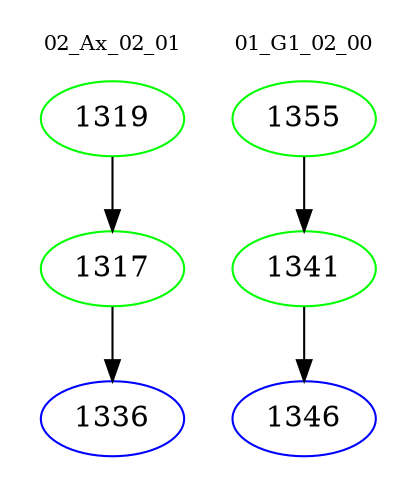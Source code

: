 digraph{
subgraph cluster_0 {
color = white
label = "02_Ax_02_01";
fontsize=10;
T0_1319 [label="1319", color="green"]
T0_1319 -> T0_1317 [color="black"]
T0_1317 [label="1317", color="green"]
T0_1317 -> T0_1336 [color="black"]
T0_1336 [label="1336", color="blue"]
}
subgraph cluster_1 {
color = white
label = "01_G1_02_00";
fontsize=10;
T1_1355 [label="1355", color="green"]
T1_1355 -> T1_1341 [color="black"]
T1_1341 [label="1341", color="green"]
T1_1341 -> T1_1346 [color="black"]
T1_1346 [label="1346", color="blue"]
}
}
